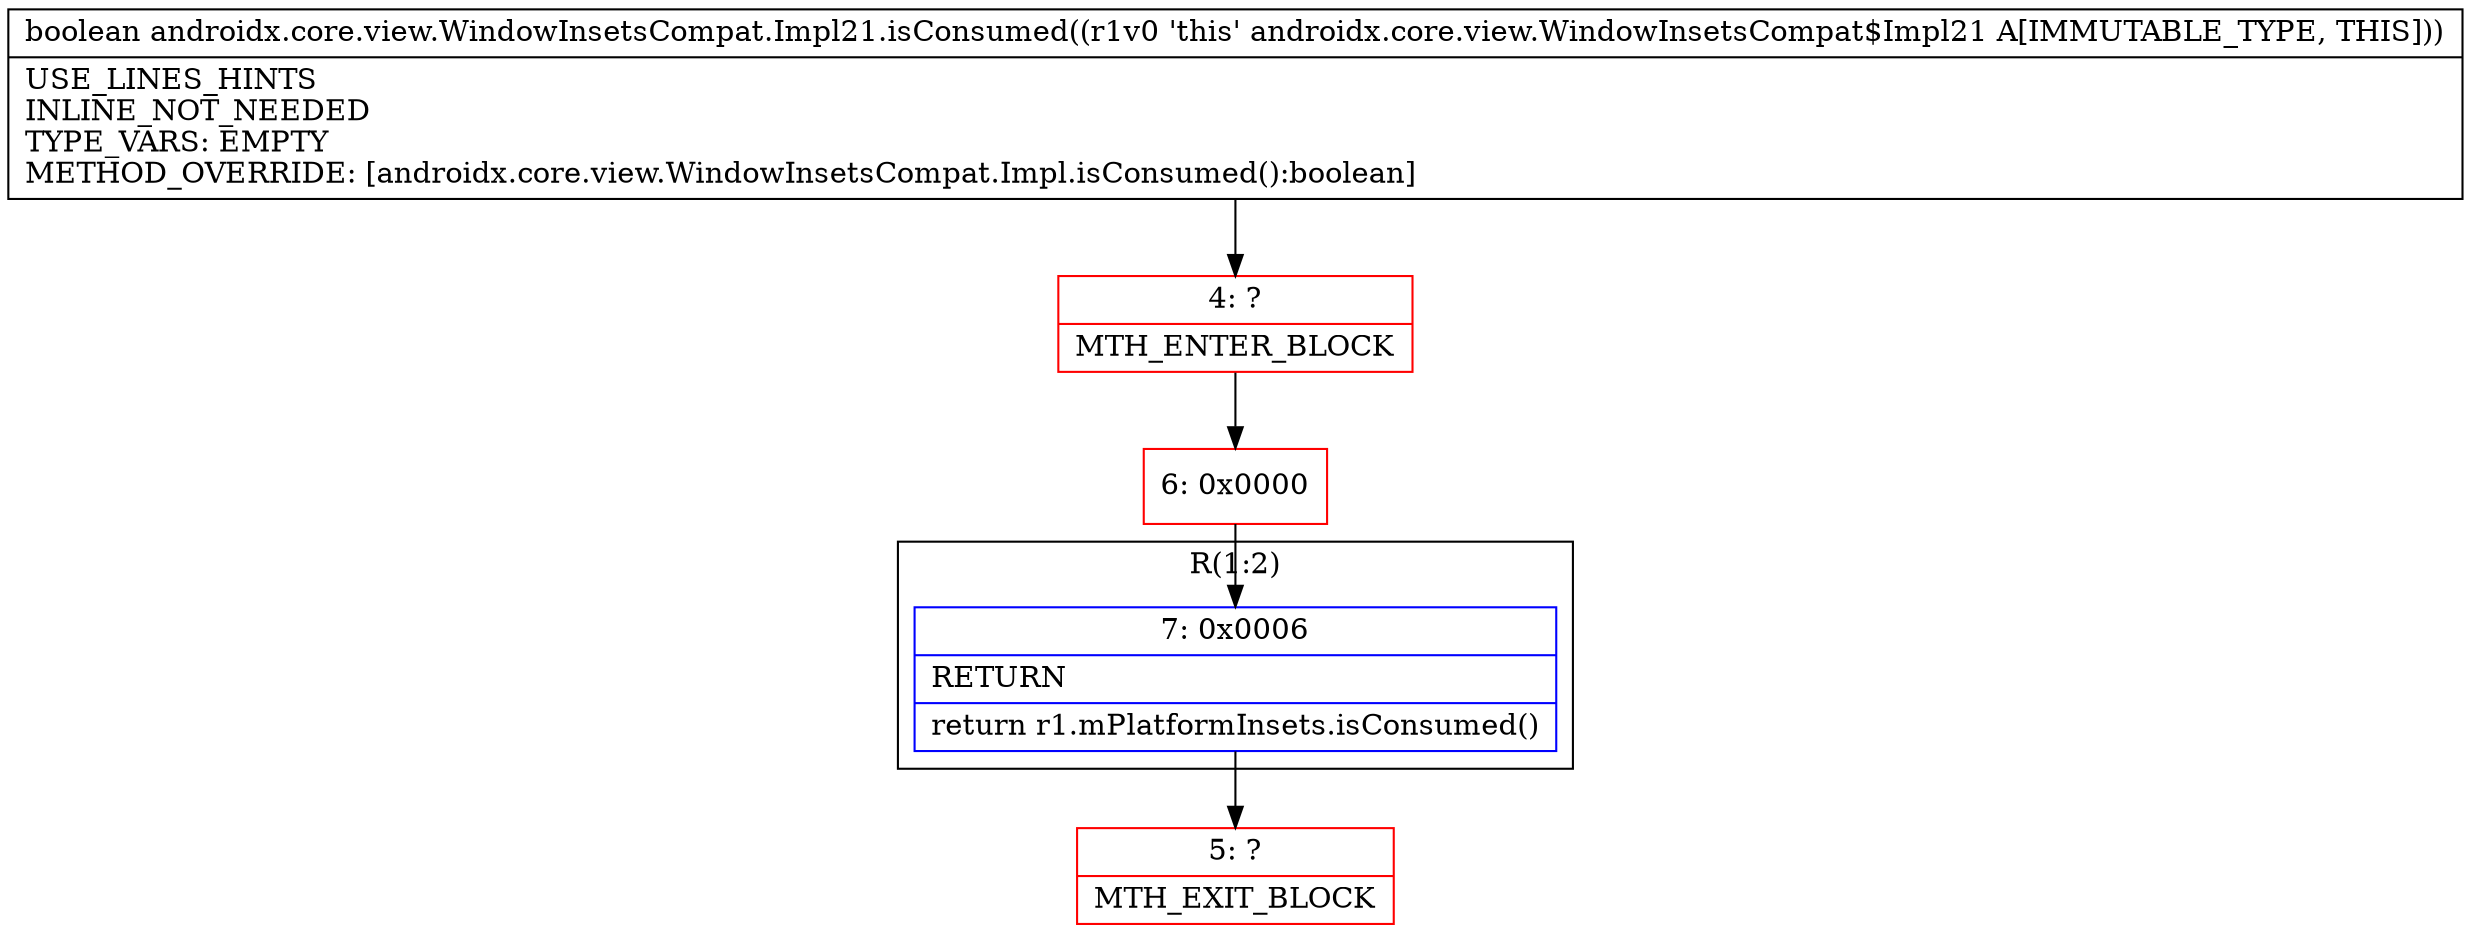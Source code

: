 digraph "CFG forandroidx.core.view.WindowInsetsCompat.Impl21.isConsumed()Z" {
subgraph cluster_Region_955303178 {
label = "R(1:2)";
node [shape=record,color=blue];
Node_7 [shape=record,label="{7\:\ 0x0006|RETURN\l|return r1.mPlatformInsets.isConsumed()\l}"];
}
Node_4 [shape=record,color=red,label="{4\:\ ?|MTH_ENTER_BLOCK\l}"];
Node_6 [shape=record,color=red,label="{6\:\ 0x0000}"];
Node_5 [shape=record,color=red,label="{5\:\ ?|MTH_EXIT_BLOCK\l}"];
MethodNode[shape=record,label="{boolean androidx.core.view.WindowInsetsCompat.Impl21.isConsumed((r1v0 'this' androidx.core.view.WindowInsetsCompat$Impl21 A[IMMUTABLE_TYPE, THIS]))  | USE_LINES_HINTS\lINLINE_NOT_NEEDED\lTYPE_VARS: EMPTY\lMETHOD_OVERRIDE: [androidx.core.view.WindowInsetsCompat.Impl.isConsumed():boolean]\l}"];
MethodNode -> Node_4;Node_7 -> Node_5;
Node_4 -> Node_6;
Node_6 -> Node_7;
}

